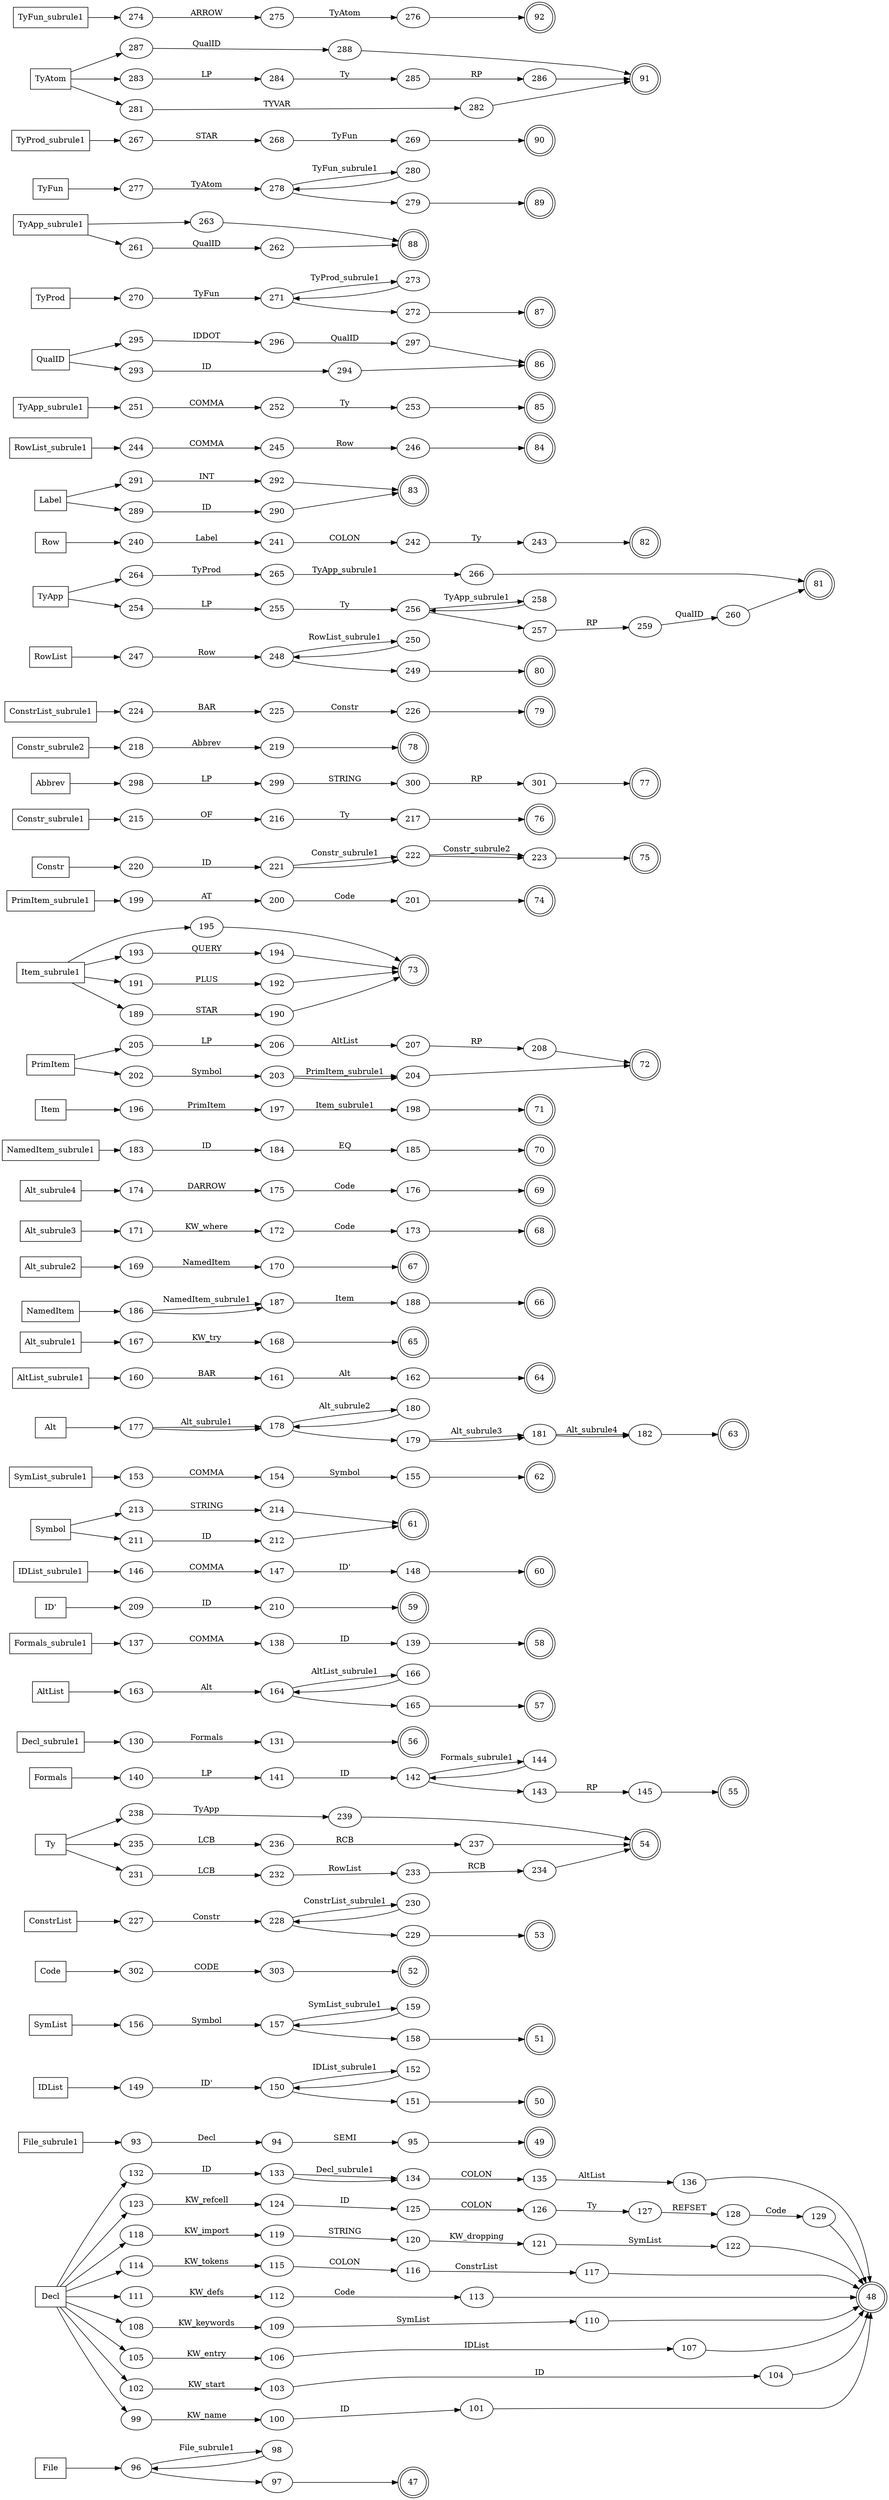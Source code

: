 digraph dump {
  graph
    [ rankdir = "LR" ]
  1
    [ label = "File" ]
    [ shape = "box" ]
  2
    [ label = "Decl" ]
    [ shape = "box" ]
  3
    [ label = "File_subrule1" ]
    [ shape = "box" ]
  4
    [ label = "IDList" ]
    [ shape = "box" ]
  5
    [ label = "SymList" ]
    [ shape = "box" ]
  6
    [ label = "Code" ]
    [ shape = "box" ]
  7
    [ label = "ConstrList" ]
    [ shape = "box" ]
  8
    [ label = "Ty" ]
    [ shape = "box" ]
  9
    [ label = "Formals" ]
    [ shape = "box" ]
  10
    [ label = "Decl_subrule1" ]
    [ shape = "box" ]
  11
    [ label = "AltList" ]
    [ shape = "box" ]
  12
    [ label = "Formals_subrule1" ]
    [ shape = "box" ]
  13
    [ label = "ID'" ]
    [ shape = "box" ]
  14
    [ label = "IDList_subrule1" ]
    [ shape = "box" ]
  15
    [ label = "Symbol" ]
    [ shape = "box" ]
  16
    [ label = "SymList_subrule1" ]
    [ shape = "box" ]
  17
    [ label = "Alt" ]
    [ shape = "box" ]
  18
    [ label = "AltList_subrule1" ]
    [ shape = "box" ]
  19
    [ label = "Alt_subrule1" ]
    [ shape = "box" ]
  20
    [ label = "NamedItem" ]
    [ shape = "box" ]
  21
    [ label = "Alt_subrule2" ]
    [ shape = "box" ]
  22
    [ label = "Alt_subrule3" ]
    [ shape = "box" ]
  23
    [ label = "Alt_subrule4" ]
    [ shape = "box" ]
  24
    [ label = "NamedItem_subrule1" ]
    [ shape = "box" ]
  25
    [ label = "Item" ]
    [ shape = "box" ]
  26
    [ label = "PrimItem" ]
    [ shape = "box" ]
  27
    [ label = "Item_subrule1" ]
    [ shape = "box" ]
  28
    [ label = "PrimItem_subrule1" ]
    [ shape = "box" ]
  29
    [ label = "Constr" ]
    [ shape = "box" ]
  30
    [ label = "Constr_subrule1" ]
    [ shape = "box" ]
  31
    [ label = "Abbrev" ]
    [ shape = "box" ]
  32
    [ label = "Constr_subrule2" ]
    [ shape = "box" ]
  33
    [ label = "ConstrList_subrule1" ]
    [ shape = "box" ]
  34
    [ label = "RowList" ]
    [ shape = "box" ]
  35
    [ label = "TyApp" ]
    [ shape = "box" ]
  36
    [ label = "Row" ]
    [ shape = "box" ]
  37
    [ label = "Label" ]
    [ shape = "box" ]
  38
    [ label = "RowList_subrule1" ]
    [ shape = "box" ]
  39
    [ label = "TyApp_subrule1" ]
    [ shape = "box" ]
  40
    [ label = "QualID" ]
    [ shape = "box" ]
  41
    [ label = "TyProd" ]
    [ shape = "box" ]
  42
    [ label = "TyApp_subrule1" ]
    [ shape = "box" ]
  43
    [ label = "TyFun" ]
    [ shape = "box" ]
  44
    [ label = "TyProd_subrule1" ]
    [ shape = "box" ]
  45
    [ label = "TyAtom" ]
    [ shape = "box" ]
  46
    [ label = "TyFun_subrule1" ]
    [ shape = "box" ]
  92
    [ shape = "doublecircle" ]
  91
    [ shape = "doublecircle" ]
  90
    [ shape = "doublecircle" ]
  89
    [ shape = "doublecircle" ]
  88
    [ shape = "doublecircle" ]
  87
    [ shape = "doublecircle" ]
  86
    [ shape = "doublecircle" ]
  85
    [ shape = "doublecircle" ]
  84
    [ shape = "doublecircle" ]
  83
    [ shape = "doublecircle" ]
  82
    [ shape = "doublecircle" ]
  81
    [ shape = "doublecircle" ]
  80
    [ shape = "doublecircle" ]
  79
    [ shape = "doublecircle" ]
  78
    [ shape = "doublecircle" ]
  77
    [ shape = "doublecircle" ]
  76
    [ shape = "doublecircle" ]
  75
    [ shape = "doublecircle" ]
  74
    [ shape = "doublecircle" ]
  73
    [ shape = "doublecircle" ]
  72
    [ shape = "doublecircle" ]
  71
    [ shape = "doublecircle" ]
  70
    [ shape = "doublecircle" ]
  69
    [ shape = "doublecircle" ]
  68
    [ shape = "doublecircle" ]
  67
    [ shape = "doublecircle" ]
  66
    [ shape = "doublecircle" ]
  65
    [ shape = "doublecircle" ]
  64
    [ shape = "doublecircle" ]
  63
    [ shape = "doublecircle" ]
  62
    [ shape = "doublecircle" ]
  61
    [ shape = "doublecircle" ]
  60
    [ shape = "doublecircle" ]
  59
    [ shape = "doublecircle" ]
  58
    [ shape = "doublecircle" ]
  57
    [ shape = "doublecircle" ]
  56
    [ shape = "doublecircle" ]
  55
    [ shape = "doublecircle" ]
  54
    [ shape = "doublecircle" ]
  53
    [ shape = "doublecircle" ]
  52
    [ shape = "doublecircle" ]
  51
    [ shape = "doublecircle" ]
  50
    [ shape = "doublecircle" ]
  49
    [ shape = "doublecircle" ]
  48
    [ shape = "doublecircle" ]
  47
    [ shape = "doublecircle" ]
  1 -> 96
    [ label = "" ]
  96 -> 98
    [ label = "File_subrule1" ]
  98 -> 96
    [ label = "" ]
  96 -> 97
    [ label = "" ]
  97 -> 47
    [ label = "" ]
  2 -> 132
    [ label = "" ]
  132 -> 133
    [ label = "ID" ]
  133 -> 134
    [ label = "Decl_subrule1" ]
  134 -> 135
    [ label = "COLON" ]
  135 -> 136
    [ label = "AltList" ]
  136 -> 48
    [ label = "" ]
  133 -> 134
    [ label = "" ]
  2 -> 123
    [ label = "" ]
  123 -> 124
    [ label = "KW_refcell" ]
  124 -> 125
    [ label = "ID" ]
  125 -> 126
    [ label = "COLON" ]
  126 -> 127
    [ label = "Ty" ]
  127 -> 128
    [ label = "REFSET" ]
  128 -> 129
    [ label = "Code" ]
  129 -> 48
    [ label = "" ]
  2 -> 118
    [ label = "" ]
  118 -> 119
    [ label = "KW_import" ]
  119 -> 120
    [ label = "STRING" ]
  120 -> 121
    [ label = "KW_dropping" ]
  121 -> 122
    [ label = "SymList" ]
  122 -> 48
    [ label = "" ]
  2 -> 114
    [ label = "" ]
  114 -> 115
    [ label = "KW_tokens" ]
  115 -> 116
    [ label = "COLON" ]
  116 -> 117
    [ label = "ConstrList" ]
  117 -> 48
    [ label = "" ]
  2 -> 111
    [ label = "" ]
  111 -> 112
    [ label = "KW_defs" ]
  112 -> 113
    [ label = "Code" ]
  113 -> 48
    [ label = "" ]
  2 -> 108
    [ label = "" ]
  108 -> 109
    [ label = "KW_keywords" ]
  109 -> 110
    [ label = "SymList" ]
  110 -> 48
    [ label = "" ]
  2 -> 105
    [ label = "" ]
  105 -> 106
    [ label = "KW_entry" ]
  106 -> 107
    [ label = "IDList" ]
  107 -> 48
    [ label = "" ]
  2 -> 102
    [ label = "" ]
  102 -> 103
    [ label = "KW_start" ]
  103 -> 104
    [ label = "ID" ]
  104 -> 48
    [ label = "" ]
  2 -> 99
    [ label = "" ]
  99 -> 100
    [ label = "KW_name" ]
  100 -> 101
    [ label = "ID" ]
  101 -> 48
    [ label = "" ]
  3 -> 93
    [ label = "" ]
  93 -> 94
    [ label = "Decl" ]
  94 -> 95
    [ label = "SEMI" ]
  95 -> 49
    [ label = "" ]
  4 -> 149
    [ label = "" ]
  149 -> 150
    [ label = "ID'" ]
  150 -> 152
    [ label = "IDList_subrule1" ]
  152 -> 150
    [ label = "" ]
  150 -> 151
    [ label = "" ]
  151 -> 50
    [ label = "" ]
  5 -> 156
    [ label = "" ]
  156 -> 157
    [ label = "Symbol" ]
  157 -> 159
    [ label = "SymList_subrule1" ]
  159 -> 157
    [ label = "" ]
  157 -> 158
    [ label = "" ]
  158 -> 51
    [ label = "" ]
  6 -> 302
    [ label = "" ]
  302 -> 303
    [ label = "CODE" ]
  303 -> 52
    [ label = "" ]
  7 -> 227
    [ label = "" ]
  227 -> 228
    [ label = "Constr" ]
  228 -> 230
    [ label = "ConstrList_subrule1" ]
  230 -> 228
    [ label = "" ]
  228 -> 229
    [ label = "" ]
  229 -> 53
    [ label = "" ]
  8 -> 238
    [ label = "" ]
  238 -> 239
    [ label = "TyApp" ]
  239 -> 54
    [ label = "" ]
  8 -> 235
    [ label = "" ]
  235 -> 236
    [ label = "LCB" ]
  236 -> 237
    [ label = "RCB" ]
  237 -> 54
    [ label = "" ]
  8 -> 231
    [ label = "" ]
  231 -> 232
    [ label = "LCB" ]
  232 -> 233
    [ label = "RowList" ]
  233 -> 234
    [ label = "RCB" ]
  234 -> 54
    [ label = "" ]
  9 -> 140
    [ label = "" ]
  140 -> 141
    [ label = "LP" ]
  141 -> 142
    [ label = "ID" ]
  142 -> 144
    [ label = "Formals_subrule1" ]
  144 -> 142
    [ label = "" ]
  142 -> 143
    [ label = "" ]
  143 -> 145
    [ label = "RP" ]
  145 -> 55
    [ label = "" ]
  10 -> 130
    [ label = "" ]
  130 -> 131
    [ label = "Formals" ]
  131 -> 56
    [ label = "" ]
  11 -> 163
    [ label = "" ]
  163 -> 164
    [ label = "Alt" ]
  164 -> 166
    [ label = "AltList_subrule1" ]
  166 -> 164
    [ label = "" ]
  164 -> 165
    [ label = "" ]
  165 -> 57
    [ label = "" ]
  12 -> 137
    [ label = "" ]
  137 -> 138
    [ label = "COMMA" ]
  138 -> 139
    [ label = "ID" ]
  139 -> 58
    [ label = "" ]
  13 -> 209
    [ label = "" ]
  209 -> 210
    [ label = "ID" ]
  210 -> 59
    [ label = "" ]
  14 -> 146
    [ label = "" ]
  146 -> 147
    [ label = "COMMA" ]
  147 -> 148
    [ label = "ID'" ]
  148 -> 60
    [ label = "" ]
  15 -> 213
    [ label = "" ]
  213 -> 214
    [ label = "STRING" ]
  214 -> 61
    [ label = "" ]
  15 -> 211
    [ label = "" ]
  211 -> 212
    [ label = "ID" ]
  212 -> 61
    [ label = "" ]
  16 -> 153
    [ label = "" ]
  153 -> 154
    [ label = "COMMA" ]
  154 -> 155
    [ label = "Symbol" ]
  155 -> 62
    [ label = "" ]
  17 -> 177
    [ label = "" ]
  177 -> 178
    [ label = "Alt_subrule1" ]
  178 -> 180
    [ label = "Alt_subrule2" ]
  180 -> 178
    [ label = "" ]
  178 -> 179
    [ label = "" ]
  179 -> 181
    [ label = "Alt_subrule3" ]
  181 -> 182
    [ label = "Alt_subrule4" ]
  182 -> 63
    [ label = "" ]
  181 -> 182
    [ label = "" ]
  179 -> 181
    [ label = "" ]
  177 -> 178
    [ label = "" ]
  18 -> 160
    [ label = "" ]
  160 -> 161
    [ label = "BAR" ]
  161 -> 162
    [ label = "Alt" ]
  162 -> 64
    [ label = "" ]
  19 -> 167
    [ label = "" ]
  167 -> 168
    [ label = "KW_try" ]
  168 -> 65
    [ label = "" ]
  20 -> 186
    [ label = "" ]
  186 -> 187
    [ label = "NamedItem_subrule1" ]
  187 -> 188
    [ label = "Item" ]
  188 -> 66
    [ label = "" ]
  186 -> 187
    [ label = "" ]
  21 -> 169
    [ label = "" ]
  169 -> 170
    [ label = "NamedItem" ]
  170 -> 67
    [ label = "" ]
  22 -> 171
    [ label = "" ]
  171 -> 172
    [ label = "KW_where" ]
  172 -> 173
    [ label = "Code" ]
  173 -> 68
    [ label = "" ]
  23 -> 174
    [ label = "" ]
  174 -> 175
    [ label = "DARROW" ]
  175 -> 176
    [ label = "Code" ]
  176 -> 69
    [ label = "" ]
  24 -> 183
    [ label = "" ]
  183 -> 184
    [ label = "ID" ]
  184 -> 185
    [ label = "EQ" ]
  185 -> 70
    [ label = "" ]
  25 -> 196
    [ label = "" ]
  196 -> 197
    [ label = "PrimItem" ]
  197 -> 198
    [ label = "Item_subrule1" ]
  198 -> 71
    [ label = "" ]
  26 -> 205
    [ label = "" ]
  205 -> 206
    [ label = "LP" ]
  206 -> 207
    [ label = "AltList" ]
  207 -> 208
    [ label = "RP" ]
  208 -> 72
    [ label = "" ]
  26 -> 202
    [ label = "" ]
  202 -> 203
    [ label = "Symbol" ]
  203 -> 204
    [ label = "PrimItem_subrule1" ]
  204 -> 72
    [ label = "" ]
  203 -> 204
    [ label = "" ]
  27 -> 195
    [ label = "" ]
  195 -> 73
    [ label = "" ]
  27 -> 193
    [ label = "" ]
  193 -> 194
    [ label = "QUERY" ]
  194 -> 73
    [ label = "" ]
  27 -> 191
    [ label = "" ]
  191 -> 192
    [ label = "PLUS" ]
  192 -> 73
    [ label = "" ]
  27 -> 189
    [ label = "" ]
  189 -> 190
    [ label = "STAR" ]
  190 -> 73
    [ label = "" ]
  28 -> 199
    [ label = "" ]
  199 -> 200
    [ label = "AT" ]
  200 -> 201
    [ label = "Code" ]
  201 -> 74
    [ label = "" ]
  29 -> 220
    [ label = "" ]
  220 -> 221
    [ label = "ID" ]
  221 -> 222
    [ label = "Constr_subrule1" ]
  222 -> 223
    [ label = "Constr_subrule2" ]
  223 -> 75
    [ label = "" ]
  222 -> 223
    [ label = "" ]
  221 -> 222
    [ label = "" ]
  30 -> 215
    [ label = "" ]
  215 -> 216
    [ label = "OF" ]
  216 -> 217
    [ label = "Ty" ]
  217 -> 76
    [ label = "" ]
  31 -> 298
    [ label = "" ]
  298 -> 299
    [ label = "LP" ]
  299 -> 300
    [ label = "STRING" ]
  300 -> 301
    [ label = "RP" ]
  301 -> 77
    [ label = "" ]
  32 -> 218
    [ label = "" ]
  218 -> 219
    [ label = "Abbrev" ]
  219 -> 78
    [ label = "" ]
  33 -> 224
    [ label = "" ]
  224 -> 225
    [ label = "BAR" ]
  225 -> 226
    [ label = "Constr" ]
  226 -> 79
    [ label = "" ]
  34 -> 247
    [ label = "" ]
  247 -> 248
    [ label = "Row" ]
  248 -> 250
    [ label = "RowList_subrule1" ]
  250 -> 248
    [ label = "" ]
  248 -> 249
    [ label = "" ]
  249 -> 80
    [ label = "" ]
  35 -> 264
    [ label = "" ]
  264 -> 265
    [ label = "TyProd" ]
  265 -> 266
    [ label = "TyApp_subrule1" ]
  266 -> 81
    [ label = "" ]
  35 -> 254
    [ label = "" ]
  254 -> 255
    [ label = "LP" ]
  255 -> 256
    [ label = "Ty" ]
  256 -> 258
    [ label = "TyApp_subrule1" ]
  258 -> 256
    [ label = "" ]
  256 -> 257
    [ label = "" ]
  257 -> 259
    [ label = "RP" ]
  259 -> 260
    [ label = "QualID" ]
  260 -> 81
    [ label = "" ]
  36 -> 240
    [ label = "" ]
  240 -> 241
    [ label = "Label" ]
  241 -> 242
    [ label = "COLON" ]
  242 -> 243
    [ label = "Ty" ]
  243 -> 82
    [ label = "" ]
  37 -> 291
    [ label = "" ]
  291 -> 292
    [ label = "INT" ]
  292 -> 83
    [ label = "" ]
  37 -> 289
    [ label = "" ]
  289 -> 290
    [ label = "ID" ]
  290 -> 83
    [ label = "" ]
  38 -> 244
    [ label = "" ]
  244 -> 245
    [ label = "COMMA" ]
  245 -> 246
    [ label = "Row" ]
  246 -> 84
    [ label = "" ]
  39 -> 251
    [ label = "" ]
  251 -> 252
    [ label = "COMMA" ]
  252 -> 253
    [ label = "Ty" ]
  253 -> 85
    [ label = "" ]
  40 -> 295
    [ label = "" ]
  295 -> 296
    [ label = "IDDOT" ]
  296 -> 297
    [ label = "QualID" ]
  297 -> 86
    [ label = "" ]
  40 -> 293
    [ label = "" ]
  293 -> 294
    [ label = "ID" ]
  294 -> 86
    [ label = "" ]
  41 -> 270
    [ label = "" ]
  270 -> 271
    [ label = "TyFun" ]
  271 -> 273
    [ label = "TyProd_subrule1" ]
  273 -> 271
    [ label = "" ]
  271 -> 272
    [ label = "" ]
  272 -> 87
    [ label = "" ]
  42 -> 263
    [ label = "" ]
  263 -> 88
    [ label = "" ]
  42 -> 261
    [ label = "" ]
  261 -> 262
    [ label = "QualID" ]
  262 -> 88
    [ label = "" ]
  43 -> 277
    [ label = "" ]
  277 -> 278
    [ label = "TyAtom" ]
  278 -> 280
    [ label = "TyFun_subrule1" ]
  280 -> 278
    [ label = "" ]
  278 -> 279
    [ label = "" ]
  279 -> 89
    [ label = "" ]
  44 -> 267
    [ label = "" ]
  267 -> 268
    [ label = "STAR" ]
  268 -> 269
    [ label = "TyFun" ]
  269 -> 90
    [ label = "" ]
  45 -> 287
    [ label = "" ]
  287 -> 288
    [ label = "QualID" ]
  288 -> 91
    [ label = "" ]
  45 -> 283
    [ label = "" ]
  283 -> 284
    [ label = "LP" ]
  284 -> 285
    [ label = "Ty" ]
  285 -> 286
    [ label = "RP" ]
  286 -> 91
    [ label = "" ]
  45 -> 281
    [ label = "" ]
  281 -> 282
    [ label = "TYVAR" ]
  282 -> 91
    [ label = "" ]
  46 -> 274
    [ label = "" ]
  274 -> 275
    [ label = "ARROW" ]
  275 -> 276
    [ label = "TyAtom" ]
  276 -> 92
    [ label = "" ]
}